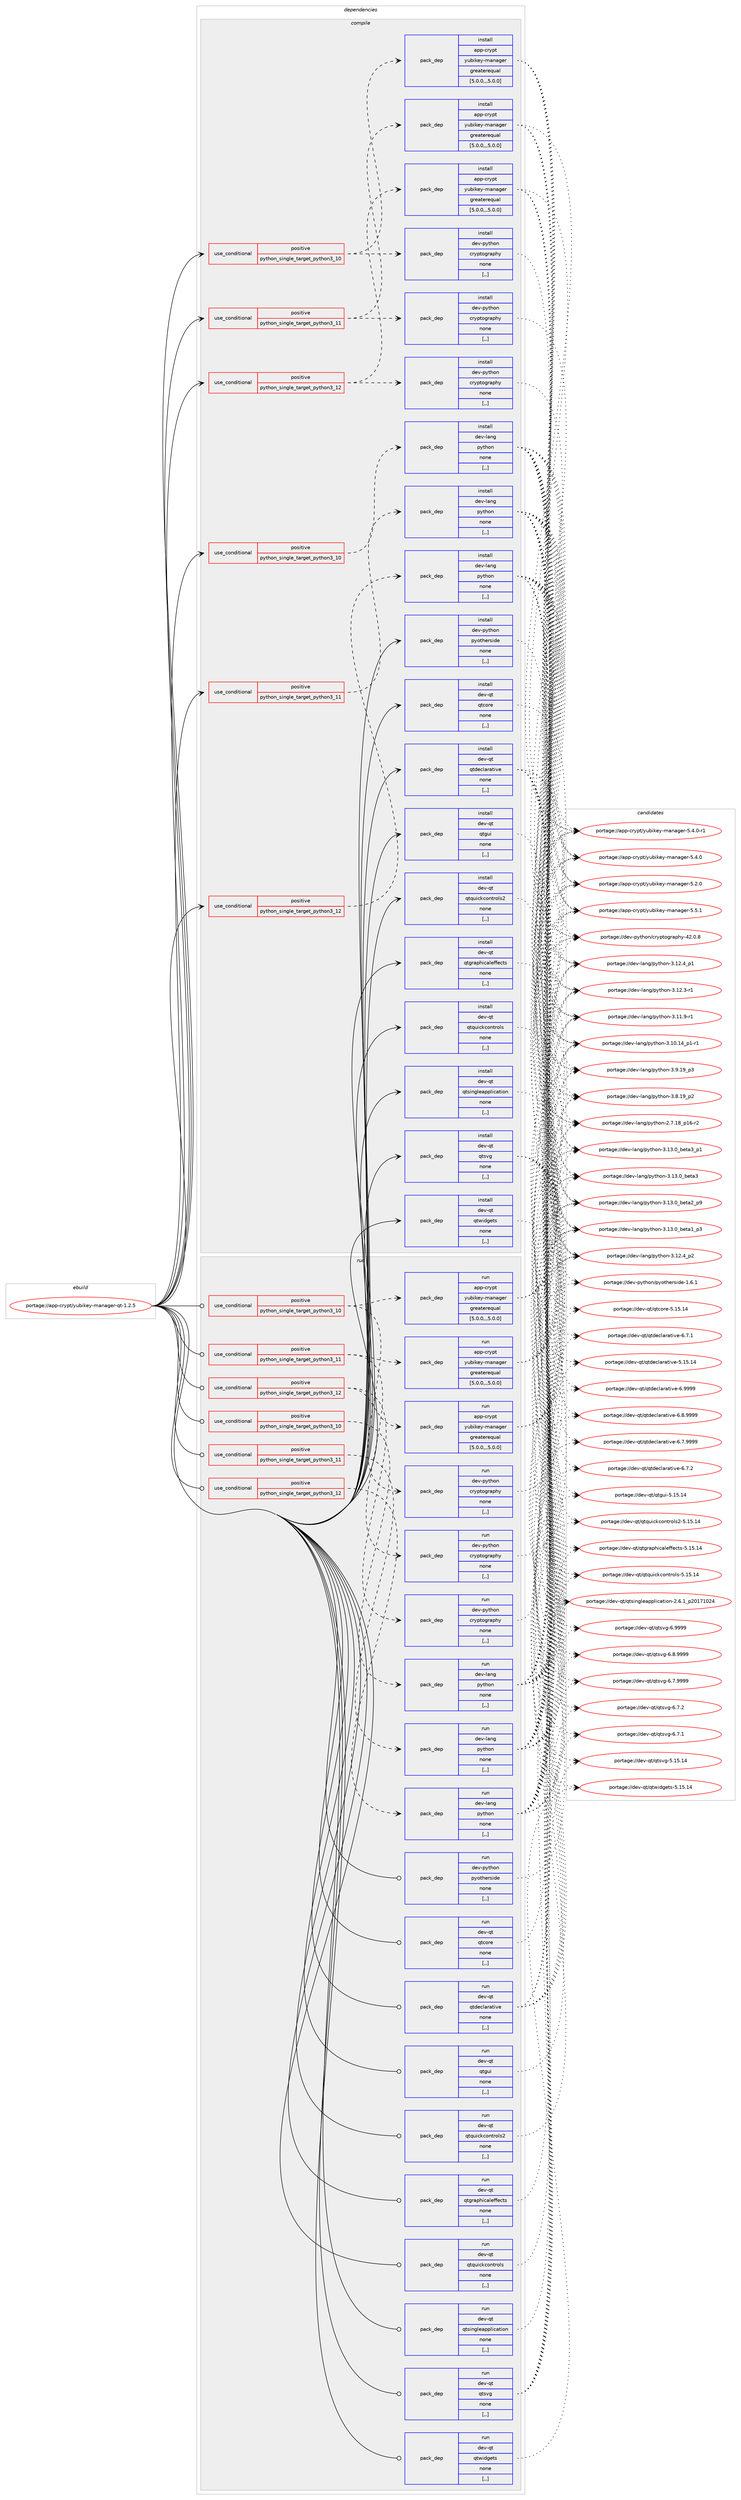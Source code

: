 digraph prolog {

# *************
# Graph options
# *************

newrank=true;
concentrate=true;
compound=true;
graph [rankdir=LR,fontname=Helvetica,fontsize=10,ranksep=1.5];#, ranksep=2.5, nodesep=0.2];
edge  [arrowhead=vee];
node  [fontname=Helvetica,fontsize=10];

# **********
# The ebuild
# **********

subgraph cluster_leftcol {
color=gray;
rank=same;
label=<<i>ebuild</i>>;
id [label="portage://app-crypt/yubikey-manager-qt-1.2.5", color=red, width=4, href="../app-crypt/yubikey-manager-qt-1.2.5.svg"];
}

# ****************
# The dependencies
# ****************

subgraph cluster_midcol {
color=gray;
label=<<i>dependencies</i>>;
subgraph cluster_compile {
fillcolor="#eeeeee";
style=filled;
label=<<i>compile</i>>;
subgraph cond3841 {
dependency14679 [label=<<TABLE BORDER="0" CELLBORDER="1" CELLSPACING="0" CELLPADDING="4"><TR><TD ROWSPAN="3" CELLPADDING="10">use_conditional</TD></TR><TR><TD>positive</TD></TR><TR><TD>python_single_target_python3_10</TD></TR></TABLE>>, shape=none, color=red];
subgraph pack10750 {
dependency14680 [label=<<TABLE BORDER="0" CELLBORDER="1" CELLSPACING="0" CELLPADDING="4" WIDTH="220"><TR><TD ROWSPAN="6" CELLPADDING="30">pack_dep</TD></TR><TR><TD WIDTH="110">install</TD></TR><TR><TD>app-crypt</TD></TR><TR><TD>yubikey-manager</TD></TR><TR><TD>greaterequal</TD></TR><TR><TD>[5.0.0,,,5.0.0]</TD></TR></TABLE>>, shape=none, color=blue];
}
dependency14679:e -> dependency14680:w [weight=20,style="dashed",arrowhead="vee"];
subgraph pack10751 {
dependency14681 [label=<<TABLE BORDER="0" CELLBORDER="1" CELLSPACING="0" CELLPADDING="4" WIDTH="220"><TR><TD ROWSPAN="6" CELLPADDING="30">pack_dep</TD></TR><TR><TD WIDTH="110">install</TD></TR><TR><TD>dev-python</TD></TR><TR><TD>cryptography</TD></TR><TR><TD>none</TD></TR><TR><TD>[,,]</TD></TR></TABLE>>, shape=none, color=blue];
}
dependency14679:e -> dependency14681:w [weight=20,style="dashed",arrowhead="vee"];
}
id:e -> dependency14679:w [weight=20,style="solid",arrowhead="vee"];
subgraph cond3842 {
dependency14682 [label=<<TABLE BORDER="0" CELLBORDER="1" CELLSPACING="0" CELLPADDING="4"><TR><TD ROWSPAN="3" CELLPADDING="10">use_conditional</TD></TR><TR><TD>positive</TD></TR><TR><TD>python_single_target_python3_10</TD></TR></TABLE>>, shape=none, color=red];
subgraph pack10752 {
dependency14683 [label=<<TABLE BORDER="0" CELLBORDER="1" CELLSPACING="0" CELLPADDING="4" WIDTH="220"><TR><TD ROWSPAN="6" CELLPADDING="30">pack_dep</TD></TR><TR><TD WIDTH="110">install</TD></TR><TR><TD>dev-lang</TD></TR><TR><TD>python</TD></TR><TR><TD>none</TD></TR><TR><TD>[,,]</TD></TR></TABLE>>, shape=none, color=blue];
}
dependency14682:e -> dependency14683:w [weight=20,style="dashed",arrowhead="vee"];
}
id:e -> dependency14682:w [weight=20,style="solid",arrowhead="vee"];
subgraph cond3843 {
dependency14684 [label=<<TABLE BORDER="0" CELLBORDER="1" CELLSPACING="0" CELLPADDING="4"><TR><TD ROWSPAN="3" CELLPADDING="10">use_conditional</TD></TR><TR><TD>positive</TD></TR><TR><TD>python_single_target_python3_11</TD></TR></TABLE>>, shape=none, color=red];
subgraph pack10753 {
dependency14685 [label=<<TABLE BORDER="0" CELLBORDER="1" CELLSPACING="0" CELLPADDING="4" WIDTH="220"><TR><TD ROWSPAN="6" CELLPADDING="30">pack_dep</TD></TR><TR><TD WIDTH="110">install</TD></TR><TR><TD>app-crypt</TD></TR><TR><TD>yubikey-manager</TD></TR><TR><TD>greaterequal</TD></TR><TR><TD>[5.0.0,,,5.0.0]</TD></TR></TABLE>>, shape=none, color=blue];
}
dependency14684:e -> dependency14685:w [weight=20,style="dashed",arrowhead="vee"];
subgraph pack10754 {
dependency14686 [label=<<TABLE BORDER="0" CELLBORDER="1" CELLSPACING="0" CELLPADDING="4" WIDTH="220"><TR><TD ROWSPAN="6" CELLPADDING="30">pack_dep</TD></TR><TR><TD WIDTH="110">install</TD></TR><TR><TD>dev-python</TD></TR><TR><TD>cryptography</TD></TR><TR><TD>none</TD></TR><TR><TD>[,,]</TD></TR></TABLE>>, shape=none, color=blue];
}
dependency14684:e -> dependency14686:w [weight=20,style="dashed",arrowhead="vee"];
}
id:e -> dependency14684:w [weight=20,style="solid",arrowhead="vee"];
subgraph cond3844 {
dependency14687 [label=<<TABLE BORDER="0" CELLBORDER="1" CELLSPACING="0" CELLPADDING="4"><TR><TD ROWSPAN="3" CELLPADDING="10">use_conditional</TD></TR><TR><TD>positive</TD></TR><TR><TD>python_single_target_python3_11</TD></TR></TABLE>>, shape=none, color=red];
subgraph pack10755 {
dependency14688 [label=<<TABLE BORDER="0" CELLBORDER="1" CELLSPACING="0" CELLPADDING="4" WIDTH="220"><TR><TD ROWSPAN="6" CELLPADDING="30">pack_dep</TD></TR><TR><TD WIDTH="110">install</TD></TR><TR><TD>dev-lang</TD></TR><TR><TD>python</TD></TR><TR><TD>none</TD></TR><TR><TD>[,,]</TD></TR></TABLE>>, shape=none, color=blue];
}
dependency14687:e -> dependency14688:w [weight=20,style="dashed",arrowhead="vee"];
}
id:e -> dependency14687:w [weight=20,style="solid",arrowhead="vee"];
subgraph cond3845 {
dependency14689 [label=<<TABLE BORDER="0" CELLBORDER="1" CELLSPACING="0" CELLPADDING="4"><TR><TD ROWSPAN="3" CELLPADDING="10">use_conditional</TD></TR><TR><TD>positive</TD></TR><TR><TD>python_single_target_python3_12</TD></TR></TABLE>>, shape=none, color=red];
subgraph pack10756 {
dependency14690 [label=<<TABLE BORDER="0" CELLBORDER="1" CELLSPACING="0" CELLPADDING="4" WIDTH="220"><TR><TD ROWSPAN="6" CELLPADDING="30">pack_dep</TD></TR><TR><TD WIDTH="110">install</TD></TR><TR><TD>app-crypt</TD></TR><TR><TD>yubikey-manager</TD></TR><TR><TD>greaterequal</TD></TR><TR><TD>[5.0.0,,,5.0.0]</TD></TR></TABLE>>, shape=none, color=blue];
}
dependency14689:e -> dependency14690:w [weight=20,style="dashed",arrowhead="vee"];
subgraph pack10757 {
dependency14691 [label=<<TABLE BORDER="0" CELLBORDER="1" CELLSPACING="0" CELLPADDING="4" WIDTH="220"><TR><TD ROWSPAN="6" CELLPADDING="30">pack_dep</TD></TR><TR><TD WIDTH="110">install</TD></TR><TR><TD>dev-python</TD></TR><TR><TD>cryptography</TD></TR><TR><TD>none</TD></TR><TR><TD>[,,]</TD></TR></TABLE>>, shape=none, color=blue];
}
dependency14689:e -> dependency14691:w [weight=20,style="dashed",arrowhead="vee"];
}
id:e -> dependency14689:w [weight=20,style="solid",arrowhead="vee"];
subgraph cond3846 {
dependency14692 [label=<<TABLE BORDER="0" CELLBORDER="1" CELLSPACING="0" CELLPADDING="4"><TR><TD ROWSPAN="3" CELLPADDING="10">use_conditional</TD></TR><TR><TD>positive</TD></TR><TR><TD>python_single_target_python3_12</TD></TR></TABLE>>, shape=none, color=red];
subgraph pack10758 {
dependency14693 [label=<<TABLE BORDER="0" CELLBORDER="1" CELLSPACING="0" CELLPADDING="4" WIDTH="220"><TR><TD ROWSPAN="6" CELLPADDING="30">pack_dep</TD></TR><TR><TD WIDTH="110">install</TD></TR><TR><TD>dev-lang</TD></TR><TR><TD>python</TD></TR><TR><TD>none</TD></TR><TR><TD>[,,]</TD></TR></TABLE>>, shape=none, color=blue];
}
dependency14692:e -> dependency14693:w [weight=20,style="dashed",arrowhead="vee"];
}
id:e -> dependency14692:w [weight=20,style="solid",arrowhead="vee"];
subgraph pack10759 {
dependency14694 [label=<<TABLE BORDER="0" CELLBORDER="1" CELLSPACING="0" CELLPADDING="4" WIDTH="220"><TR><TD ROWSPAN="6" CELLPADDING="30">pack_dep</TD></TR><TR><TD WIDTH="110">install</TD></TR><TR><TD>dev-python</TD></TR><TR><TD>pyotherside</TD></TR><TR><TD>none</TD></TR><TR><TD>[,,]</TD></TR></TABLE>>, shape=none, color=blue];
}
id:e -> dependency14694:w [weight=20,style="solid",arrowhead="vee"];
subgraph pack10760 {
dependency14695 [label=<<TABLE BORDER="0" CELLBORDER="1" CELLSPACING="0" CELLPADDING="4" WIDTH="220"><TR><TD ROWSPAN="6" CELLPADDING="30">pack_dep</TD></TR><TR><TD WIDTH="110">install</TD></TR><TR><TD>dev-qt</TD></TR><TR><TD>qtcore</TD></TR><TR><TD>none</TD></TR><TR><TD>[,,]</TD></TR></TABLE>>, shape=none, color=blue];
}
id:e -> dependency14695:w [weight=20,style="solid",arrowhead="vee"];
subgraph pack10761 {
dependency14696 [label=<<TABLE BORDER="0" CELLBORDER="1" CELLSPACING="0" CELLPADDING="4" WIDTH="220"><TR><TD ROWSPAN="6" CELLPADDING="30">pack_dep</TD></TR><TR><TD WIDTH="110">install</TD></TR><TR><TD>dev-qt</TD></TR><TR><TD>qtdeclarative</TD></TR><TR><TD>none</TD></TR><TR><TD>[,,]</TD></TR></TABLE>>, shape=none, color=blue];
}
id:e -> dependency14696:w [weight=20,style="solid",arrowhead="vee"];
subgraph pack10762 {
dependency14697 [label=<<TABLE BORDER="0" CELLBORDER="1" CELLSPACING="0" CELLPADDING="4" WIDTH="220"><TR><TD ROWSPAN="6" CELLPADDING="30">pack_dep</TD></TR><TR><TD WIDTH="110">install</TD></TR><TR><TD>dev-qt</TD></TR><TR><TD>qtgraphicaleffects</TD></TR><TR><TD>none</TD></TR><TR><TD>[,,]</TD></TR></TABLE>>, shape=none, color=blue];
}
id:e -> dependency14697:w [weight=20,style="solid",arrowhead="vee"];
subgraph pack10763 {
dependency14698 [label=<<TABLE BORDER="0" CELLBORDER="1" CELLSPACING="0" CELLPADDING="4" WIDTH="220"><TR><TD ROWSPAN="6" CELLPADDING="30">pack_dep</TD></TR><TR><TD WIDTH="110">install</TD></TR><TR><TD>dev-qt</TD></TR><TR><TD>qtgui</TD></TR><TR><TD>none</TD></TR><TR><TD>[,,]</TD></TR></TABLE>>, shape=none, color=blue];
}
id:e -> dependency14698:w [weight=20,style="solid",arrowhead="vee"];
subgraph pack10764 {
dependency14699 [label=<<TABLE BORDER="0" CELLBORDER="1" CELLSPACING="0" CELLPADDING="4" WIDTH="220"><TR><TD ROWSPAN="6" CELLPADDING="30">pack_dep</TD></TR><TR><TD WIDTH="110">install</TD></TR><TR><TD>dev-qt</TD></TR><TR><TD>qtquickcontrols</TD></TR><TR><TD>none</TD></TR><TR><TD>[,,]</TD></TR></TABLE>>, shape=none, color=blue];
}
id:e -> dependency14699:w [weight=20,style="solid",arrowhead="vee"];
subgraph pack10765 {
dependency14700 [label=<<TABLE BORDER="0" CELLBORDER="1" CELLSPACING="0" CELLPADDING="4" WIDTH="220"><TR><TD ROWSPAN="6" CELLPADDING="30">pack_dep</TD></TR><TR><TD WIDTH="110">install</TD></TR><TR><TD>dev-qt</TD></TR><TR><TD>qtquickcontrols2</TD></TR><TR><TD>none</TD></TR><TR><TD>[,,]</TD></TR></TABLE>>, shape=none, color=blue];
}
id:e -> dependency14700:w [weight=20,style="solid",arrowhead="vee"];
subgraph pack10766 {
dependency14701 [label=<<TABLE BORDER="0" CELLBORDER="1" CELLSPACING="0" CELLPADDING="4" WIDTH="220"><TR><TD ROWSPAN="6" CELLPADDING="30">pack_dep</TD></TR><TR><TD WIDTH="110">install</TD></TR><TR><TD>dev-qt</TD></TR><TR><TD>qtsingleapplication</TD></TR><TR><TD>none</TD></TR><TR><TD>[,,]</TD></TR></TABLE>>, shape=none, color=blue];
}
id:e -> dependency14701:w [weight=20,style="solid",arrowhead="vee"];
subgraph pack10767 {
dependency14702 [label=<<TABLE BORDER="0" CELLBORDER="1" CELLSPACING="0" CELLPADDING="4" WIDTH="220"><TR><TD ROWSPAN="6" CELLPADDING="30">pack_dep</TD></TR><TR><TD WIDTH="110">install</TD></TR><TR><TD>dev-qt</TD></TR><TR><TD>qtsvg</TD></TR><TR><TD>none</TD></TR><TR><TD>[,,]</TD></TR></TABLE>>, shape=none, color=blue];
}
id:e -> dependency14702:w [weight=20,style="solid",arrowhead="vee"];
subgraph pack10768 {
dependency14703 [label=<<TABLE BORDER="0" CELLBORDER="1" CELLSPACING="0" CELLPADDING="4" WIDTH="220"><TR><TD ROWSPAN="6" CELLPADDING="30">pack_dep</TD></TR><TR><TD WIDTH="110">install</TD></TR><TR><TD>dev-qt</TD></TR><TR><TD>qtwidgets</TD></TR><TR><TD>none</TD></TR><TR><TD>[,,]</TD></TR></TABLE>>, shape=none, color=blue];
}
id:e -> dependency14703:w [weight=20,style="solid",arrowhead="vee"];
}
subgraph cluster_compileandrun {
fillcolor="#eeeeee";
style=filled;
label=<<i>compile and run</i>>;
}
subgraph cluster_run {
fillcolor="#eeeeee";
style=filled;
label=<<i>run</i>>;
subgraph cond3847 {
dependency14704 [label=<<TABLE BORDER="0" CELLBORDER="1" CELLSPACING="0" CELLPADDING="4"><TR><TD ROWSPAN="3" CELLPADDING="10">use_conditional</TD></TR><TR><TD>positive</TD></TR><TR><TD>python_single_target_python3_10</TD></TR></TABLE>>, shape=none, color=red];
subgraph pack10769 {
dependency14705 [label=<<TABLE BORDER="0" CELLBORDER="1" CELLSPACING="0" CELLPADDING="4" WIDTH="220"><TR><TD ROWSPAN="6" CELLPADDING="30">pack_dep</TD></TR><TR><TD WIDTH="110">run</TD></TR><TR><TD>app-crypt</TD></TR><TR><TD>yubikey-manager</TD></TR><TR><TD>greaterequal</TD></TR><TR><TD>[5.0.0,,,5.0.0]</TD></TR></TABLE>>, shape=none, color=blue];
}
dependency14704:e -> dependency14705:w [weight=20,style="dashed",arrowhead="vee"];
subgraph pack10770 {
dependency14706 [label=<<TABLE BORDER="0" CELLBORDER="1" CELLSPACING="0" CELLPADDING="4" WIDTH="220"><TR><TD ROWSPAN="6" CELLPADDING="30">pack_dep</TD></TR><TR><TD WIDTH="110">run</TD></TR><TR><TD>dev-python</TD></TR><TR><TD>cryptography</TD></TR><TR><TD>none</TD></TR><TR><TD>[,,]</TD></TR></TABLE>>, shape=none, color=blue];
}
dependency14704:e -> dependency14706:w [weight=20,style="dashed",arrowhead="vee"];
}
id:e -> dependency14704:w [weight=20,style="solid",arrowhead="odot"];
subgraph cond3848 {
dependency14707 [label=<<TABLE BORDER="0" CELLBORDER="1" CELLSPACING="0" CELLPADDING="4"><TR><TD ROWSPAN="3" CELLPADDING="10">use_conditional</TD></TR><TR><TD>positive</TD></TR><TR><TD>python_single_target_python3_10</TD></TR></TABLE>>, shape=none, color=red];
subgraph pack10771 {
dependency14708 [label=<<TABLE BORDER="0" CELLBORDER="1" CELLSPACING="0" CELLPADDING="4" WIDTH="220"><TR><TD ROWSPAN="6" CELLPADDING="30">pack_dep</TD></TR><TR><TD WIDTH="110">run</TD></TR><TR><TD>dev-lang</TD></TR><TR><TD>python</TD></TR><TR><TD>none</TD></TR><TR><TD>[,,]</TD></TR></TABLE>>, shape=none, color=blue];
}
dependency14707:e -> dependency14708:w [weight=20,style="dashed",arrowhead="vee"];
}
id:e -> dependency14707:w [weight=20,style="solid",arrowhead="odot"];
subgraph cond3849 {
dependency14709 [label=<<TABLE BORDER="0" CELLBORDER="1" CELLSPACING="0" CELLPADDING="4"><TR><TD ROWSPAN="3" CELLPADDING="10">use_conditional</TD></TR><TR><TD>positive</TD></TR><TR><TD>python_single_target_python3_11</TD></TR></TABLE>>, shape=none, color=red];
subgraph pack10772 {
dependency14710 [label=<<TABLE BORDER="0" CELLBORDER="1" CELLSPACING="0" CELLPADDING="4" WIDTH="220"><TR><TD ROWSPAN="6" CELLPADDING="30">pack_dep</TD></TR><TR><TD WIDTH="110">run</TD></TR><TR><TD>app-crypt</TD></TR><TR><TD>yubikey-manager</TD></TR><TR><TD>greaterequal</TD></TR><TR><TD>[5.0.0,,,5.0.0]</TD></TR></TABLE>>, shape=none, color=blue];
}
dependency14709:e -> dependency14710:w [weight=20,style="dashed",arrowhead="vee"];
subgraph pack10773 {
dependency14711 [label=<<TABLE BORDER="0" CELLBORDER="1" CELLSPACING="0" CELLPADDING="4" WIDTH="220"><TR><TD ROWSPAN="6" CELLPADDING="30">pack_dep</TD></TR><TR><TD WIDTH="110">run</TD></TR><TR><TD>dev-python</TD></TR><TR><TD>cryptography</TD></TR><TR><TD>none</TD></TR><TR><TD>[,,]</TD></TR></TABLE>>, shape=none, color=blue];
}
dependency14709:e -> dependency14711:w [weight=20,style="dashed",arrowhead="vee"];
}
id:e -> dependency14709:w [weight=20,style="solid",arrowhead="odot"];
subgraph cond3850 {
dependency14712 [label=<<TABLE BORDER="0" CELLBORDER="1" CELLSPACING="0" CELLPADDING="4"><TR><TD ROWSPAN="3" CELLPADDING="10">use_conditional</TD></TR><TR><TD>positive</TD></TR><TR><TD>python_single_target_python3_11</TD></TR></TABLE>>, shape=none, color=red];
subgraph pack10774 {
dependency14713 [label=<<TABLE BORDER="0" CELLBORDER="1" CELLSPACING="0" CELLPADDING="4" WIDTH="220"><TR><TD ROWSPAN="6" CELLPADDING="30">pack_dep</TD></TR><TR><TD WIDTH="110">run</TD></TR><TR><TD>dev-lang</TD></TR><TR><TD>python</TD></TR><TR><TD>none</TD></TR><TR><TD>[,,]</TD></TR></TABLE>>, shape=none, color=blue];
}
dependency14712:e -> dependency14713:w [weight=20,style="dashed",arrowhead="vee"];
}
id:e -> dependency14712:w [weight=20,style="solid",arrowhead="odot"];
subgraph cond3851 {
dependency14714 [label=<<TABLE BORDER="0" CELLBORDER="1" CELLSPACING="0" CELLPADDING="4"><TR><TD ROWSPAN="3" CELLPADDING="10">use_conditional</TD></TR><TR><TD>positive</TD></TR><TR><TD>python_single_target_python3_12</TD></TR></TABLE>>, shape=none, color=red];
subgraph pack10775 {
dependency14715 [label=<<TABLE BORDER="0" CELLBORDER="1" CELLSPACING="0" CELLPADDING="4" WIDTH="220"><TR><TD ROWSPAN="6" CELLPADDING="30">pack_dep</TD></TR><TR><TD WIDTH="110">run</TD></TR><TR><TD>app-crypt</TD></TR><TR><TD>yubikey-manager</TD></TR><TR><TD>greaterequal</TD></TR><TR><TD>[5.0.0,,,5.0.0]</TD></TR></TABLE>>, shape=none, color=blue];
}
dependency14714:e -> dependency14715:w [weight=20,style="dashed",arrowhead="vee"];
subgraph pack10776 {
dependency14716 [label=<<TABLE BORDER="0" CELLBORDER="1" CELLSPACING="0" CELLPADDING="4" WIDTH="220"><TR><TD ROWSPAN="6" CELLPADDING="30">pack_dep</TD></TR><TR><TD WIDTH="110">run</TD></TR><TR><TD>dev-python</TD></TR><TR><TD>cryptography</TD></TR><TR><TD>none</TD></TR><TR><TD>[,,]</TD></TR></TABLE>>, shape=none, color=blue];
}
dependency14714:e -> dependency14716:w [weight=20,style="dashed",arrowhead="vee"];
}
id:e -> dependency14714:w [weight=20,style="solid",arrowhead="odot"];
subgraph cond3852 {
dependency14717 [label=<<TABLE BORDER="0" CELLBORDER="1" CELLSPACING="0" CELLPADDING="4"><TR><TD ROWSPAN="3" CELLPADDING="10">use_conditional</TD></TR><TR><TD>positive</TD></TR><TR><TD>python_single_target_python3_12</TD></TR></TABLE>>, shape=none, color=red];
subgraph pack10777 {
dependency14718 [label=<<TABLE BORDER="0" CELLBORDER="1" CELLSPACING="0" CELLPADDING="4" WIDTH="220"><TR><TD ROWSPAN="6" CELLPADDING="30">pack_dep</TD></TR><TR><TD WIDTH="110">run</TD></TR><TR><TD>dev-lang</TD></TR><TR><TD>python</TD></TR><TR><TD>none</TD></TR><TR><TD>[,,]</TD></TR></TABLE>>, shape=none, color=blue];
}
dependency14717:e -> dependency14718:w [weight=20,style="dashed",arrowhead="vee"];
}
id:e -> dependency14717:w [weight=20,style="solid",arrowhead="odot"];
subgraph pack10778 {
dependency14719 [label=<<TABLE BORDER="0" CELLBORDER="1" CELLSPACING="0" CELLPADDING="4" WIDTH="220"><TR><TD ROWSPAN="6" CELLPADDING="30">pack_dep</TD></TR><TR><TD WIDTH="110">run</TD></TR><TR><TD>dev-python</TD></TR><TR><TD>pyotherside</TD></TR><TR><TD>none</TD></TR><TR><TD>[,,]</TD></TR></TABLE>>, shape=none, color=blue];
}
id:e -> dependency14719:w [weight=20,style="solid",arrowhead="odot"];
subgraph pack10779 {
dependency14720 [label=<<TABLE BORDER="0" CELLBORDER="1" CELLSPACING="0" CELLPADDING="4" WIDTH="220"><TR><TD ROWSPAN="6" CELLPADDING="30">pack_dep</TD></TR><TR><TD WIDTH="110">run</TD></TR><TR><TD>dev-qt</TD></TR><TR><TD>qtcore</TD></TR><TR><TD>none</TD></TR><TR><TD>[,,]</TD></TR></TABLE>>, shape=none, color=blue];
}
id:e -> dependency14720:w [weight=20,style="solid",arrowhead="odot"];
subgraph pack10780 {
dependency14721 [label=<<TABLE BORDER="0" CELLBORDER="1" CELLSPACING="0" CELLPADDING="4" WIDTH="220"><TR><TD ROWSPAN="6" CELLPADDING="30">pack_dep</TD></TR><TR><TD WIDTH="110">run</TD></TR><TR><TD>dev-qt</TD></TR><TR><TD>qtdeclarative</TD></TR><TR><TD>none</TD></TR><TR><TD>[,,]</TD></TR></TABLE>>, shape=none, color=blue];
}
id:e -> dependency14721:w [weight=20,style="solid",arrowhead="odot"];
subgraph pack10781 {
dependency14722 [label=<<TABLE BORDER="0" CELLBORDER="1" CELLSPACING="0" CELLPADDING="4" WIDTH="220"><TR><TD ROWSPAN="6" CELLPADDING="30">pack_dep</TD></TR><TR><TD WIDTH="110">run</TD></TR><TR><TD>dev-qt</TD></TR><TR><TD>qtgraphicaleffects</TD></TR><TR><TD>none</TD></TR><TR><TD>[,,]</TD></TR></TABLE>>, shape=none, color=blue];
}
id:e -> dependency14722:w [weight=20,style="solid",arrowhead="odot"];
subgraph pack10782 {
dependency14723 [label=<<TABLE BORDER="0" CELLBORDER="1" CELLSPACING="0" CELLPADDING="4" WIDTH="220"><TR><TD ROWSPAN="6" CELLPADDING="30">pack_dep</TD></TR><TR><TD WIDTH="110">run</TD></TR><TR><TD>dev-qt</TD></TR><TR><TD>qtgui</TD></TR><TR><TD>none</TD></TR><TR><TD>[,,]</TD></TR></TABLE>>, shape=none, color=blue];
}
id:e -> dependency14723:w [weight=20,style="solid",arrowhead="odot"];
subgraph pack10783 {
dependency14724 [label=<<TABLE BORDER="0" CELLBORDER="1" CELLSPACING="0" CELLPADDING="4" WIDTH="220"><TR><TD ROWSPAN="6" CELLPADDING="30">pack_dep</TD></TR><TR><TD WIDTH="110">run</TD></TR><TR><TD>dev-qt</TD></TR><TR><TD>qtquickcontrols</TD></TR><TR><TD>none</TD></TR><TR><TD>[,,]</TD></TR></TABLE>>, shape=none, color=blue];
}
id:e -> dependency14724:w [weight=20,style="solid",arrowhead="odot"];
subgraph pack10784 {
dependency14725 [label=<<TABLE BORDER="0" CELLBORDER="1" CELLSPACING="0" CELLPADDING="4" WIDTH="220"><TR><TD ROWSPAN="6" CELLPADDING="30">pack_dep</TD></TR><TR><TD WIDTH="110">run</TD></TR><TR><TD>dev-qt</TD></TR><TR><TD>qtquickcontrols2</TD></TR><TR><TD>none</TD></TR><TR><TD>[,,]</TD></TR></TABLE>>, shape=none, color=blue];
}
id:e -> dependency14725:w [weight=20,style="solid",arrowhead="odot"];
subgraph pack10785 {
dependency14726 [label=<<TABLE BORDER="0" CELLBORDER="1" CELLSPACING="0" CELLPADDING="4" WIDTH="220"><TR><TD ROWSPAN="6" CELLPADDING="30">pack_dep</TD></TR><TR><TD WIDTH="110">run</TD></TR><TR><TD>dev-qt</TD></TR><TR><TD>qtsingleapplication</TD></TR><TR><TD>none</TD></TR><TR><TD>[,,]</TD></TR></TABLE>>, shape=none, color=blue];
}
id:e -> dependency14726:w [weight=20,style="solid",arrowhead="odot"];
subgraph pack10786 {
dependency14727 [label=<<TABLE BORDER="0" CELLBORDER="1" CELLSPACING="0" CELLPADDING="4" WIDTH="220"><TR><TD ROWSPAN="6" CELLPADDING="30">pack_dep</TD></TR><TR><TD WIDTH="110">run</TD></TR><TR><TD>dev-qt</TD></TR><TR><TD>qtsvg</TD></TR><TR><TD>none</TD></TR><TR><TD>[,,]</TD></TR></TABLE>>, shape=none, color=blue];
}
id:e -> dependency14727:w [weight=20,style="solid",arrowhead="odot"];
subgraph pack10787 {
dependency14728 [label=<<TABLE BORDER="0" CELLBORDER="1" CELLSPACING="0" CELLPADDING="4" WIDTH="220"><TR><TD ROWSPAN="6" CELLPADDING="30">pack_dep</TD></TR><TR><TD WIDTH="110">run</TD></TR><TR><TD>dev-qt</TD></TR><TR><TD>qtwidgets</TD></TR><TR><TD>none</TD></TR><TR><TD>[,,]</TD></TR></TABLE>>, shape=none, color=blue];
}
id:e -> dependency14728:w [weight=20,style="solid",arrowhead="odot"];
}
}

# **************
# The candidates
# **************

subgraph cluster_choices {
rank=same;
color=gray;
label=<<i>candidates</i>>;

subgraph choice10750 {
color=black;
nodesep=1;
choice9711211245991141211121164712111798105107101121451099711097103101114455346534649 [label="portage://app-crypt/yubikey-manager-5.5.1", color=red, width=4,href="../app-crypt/yubikey-manager-5.5.1.svg"];
choice97112112459911412111211647121117981051071011214510997110971031011144553465246484511449 [label="portage://app-crypt/yubikey-manager-5.4.0-r1", color=red, width=4,href="../app-crypt/yubikey-manager-5.4.0-r1.svg"];
choice9711211245991141211121164712111798105107101121451099711097103101114455346524648 [label="portage://app-crypt/yubikey-manager-5.4.0", color=red, width=4,href="../app-crypt/yubikey-manager-5.4.0.svg"];
choice9711211245991141211121164712111798105107101121451099711097103101114455346504648 [label="portage://app-crypt/yubikey-manager-5.2.0", color=red, width=4,href="../app-crypt/yubikey-manager-5.2.0.svg"];
dependency14680:e -> choice9711211245991141211121164712111798105107101121451099711097103101114455346534649:w [style=dotted,weight="100"];
dependency14680:e -> choice97112112459911412111211647121117981051071011214510997110971031011144553465246484511449:w [style=dotted,weight="100"];
dependency14680:e -> choice9711211245991141211121164712111798105107101121451099711097103101114455346524648:w [style=dotted,weight="100"];
dependency14680:e -> choice9711211245991141211121164712111798105107101121451099711097103101114455346504648:w [style=dotted,weight="100"];
}
subgraph choice10751 {
color=black;
nodesep=1;
choice1001011184511212111610411111047991141211121161111031149711210412145525046484656 [label="portage://dev-python/cryptography-42.0.8", color=red, width=4,href="../dev-python/cryptography-42.0.8.svg"];
dependency14681:e -> choice1001011184511212111610411111047991141211121161111031149711210412145525046484656:w [style=dotted,weight="100"];
}
subgraph choice10752 {
color=black;
nodesep=1;
choice10010111845108971101034711212111610411111045514649514648959810111697519511249 [label="portage://dev-lang/python-3.13.0_beta3_p1", color=red, width=4,href="../dev-lang/python-3.13.0_beta3_p1.svg"];
choice1001011184510897110103471121211161041111104551464951464895981011169751 [label="portage://dev-lang/python-3.13.0_beta3", color=red, width=4,href="../dev-lang/python-3.13.0_beta3.svg"];
choice10010111845108971101034711212111610411111045514649514648959810111697509511257 [label="portage://dev-lang/python-3.13.0_beta2_p9", color=red, width=4,href="../dev-lang/python-3.13.0_beta2_p9.svg"];
choice10010111845108971101034711212111610411111045514649514648959810111697499511251 [label="portage://dev-lang/python-3.13.0_beta1_p3", color=red, width=4,href="../dev-lang/python-3.13.0_beta1_p3.svg"];
choice100101118451089711010347112121116104111110455146495046529511250 [label="portage://dev-lang/python-3.12.4_p2", color=red, width=4,href="../dev-lang/python-3.12.4_p2.svg"];
choice100101118451089711010347112121116104111110455146495046529511249 [label="portage://dev-lang/python-3.12.4_p1", color=red, width=4,href="../dev-lang/python-3.12.4_p1.svg"];
choice100101118451089711010347112121116104111110455146495046514511449 [label="portage://dev-lang/python-3.12.3-r1", color=red, width=4,href="../dev-lang/python-3.12.3-r1.svg"];
choice100101118451089711010347112121116104111110455146494946574511449 [label="portage://dev-lang/python-3.11.9-r1", color=red, width=4,href="../dev-lang/python-3.11.9-r1.svg"];
choice100101118451089711010347112121116104111110455146494846495295112494511449 [label="portage://dev-lang/python-3.10.14_p1-r1", color=red, width=4,href="../dev-lang/python-3.10.14_p1-r1.svg"];
choice100101118451089711010347112121116104111110455146574649579511251 [label="portage://dev-lang/python-3.9.19_p3", color=red, width=4,href="../dev-lang/python-3.9.19_p3.svg"];
choice100101118451089711010347112121116104111110455146564649579511250 [label="portage://dev-lang/python-3.8.19_p2", color=red, width=4,href="../dev-lang/python-3.8.19_p2.svg"];
choice100101118451089711010347112121116104111110455046554649569511249544511450 [label="portage://dev-lang/python-2.7.18_p16-r2", color=red, width=4,href="../dev-lang/python-2.7.18_p16-r2.svg"];
dependency14683:e -> choice10010111845108971101034711212111610411111045514649514648959810111697519511249:w [style=dotted,weight="100"];
dependency14683:e -> choice1001011184510897110103471121211161041111104551464951464895981011169751:w [style=dotted,weight="100"];
dependency14683:e -> choice10010111845108971101034711212111610411111045514649514648959810111697509511257:w [style=dotted,weight="100"];
dependency14683:e -> choice10010111845108971101034711212111610411111045514649514648959810111697499511251:w [style=dotted,weight="100"];
dependency14683:e -> choice100101118451089711010347112121116104111110455146495046529511250:w [style=dotted,weight="100"];
dependency14683:e -> choice100101118451089711010347112121116104111110455146495046529511249:w [style=dotted,weight="100"];
dependency14683:e -> choice100101118451089711010347112121116104111110455146495046514511449:w [style=dotted,weight="100"];
dependency14683:e -> choice100101118451089711010347112121116104111110455146494946574511449:w [style=dotted,weight="100"];
dependency14683:e -> choice100101118451089711010347112121116104111110455146494846495295112494511449:w [style=dotted,weight="100"];
dependency14683:e -> choice100101118451089711010347112121116104111110455146574649579511251:w [style=dotted,weight="100"];
dependency14683:e -> choice100101118451089711010347112121116104111110455146564649579511250:w [style=dotted,weight="100"];
dependency14683:e -> choice100101118451089711010347112121116104111110455046554649569511249544511450:w [style=dotted,weight="100"];
}
subgraph choice10753 {
color=black;
nodesep=1;
choice9711211245991141211121164712111798105107101121451099711097103101114455346534649 [label="portage://app-crypt/yubikey-manager-5.5.1", color=red, width=4,href="../app-crypt/yubikey-manager-5.5.1.svg"];
choice97112112459911412111211647121117981051071011214510997110971031011144553465246484511449 [label="portage://app-crypt/yubikey-manager-5.4.0-r1", color=red, width=4,href="../app-crypt/yubikey-manager-5.4.0-r1.svg"];
choice9711211245991141211121164712111798105107101121451099711097103101114455346524648 [label="portage://app-crypt/yubikey-manager-5.4.0", color=red, width=4,href="../app-crypt/yubikey-manager-5.4.0.svg"];
choice9711211245991141211121164712111798105107101121451099711097103101114455346504648 [label="portage://app-crypt/yubikey-manager-5.2.0", color=red, width=4,href="../app-crypt/yubikey-manager-5.2.0.svg"];
dependency14685:e -> choice9711211245991141211121164712111798105107101121451099711097103101114455346534649:w [style=dotted,weight="100"];
dependency14685:e -> choice97112112459911412111211647121117981051071011214510997110971031011144553465246484511449:w [style=dotted,weight="100"];
dependency14685:e -> choice9711211245991141211121164712111798105107101121451099711097103101114455346524648:w [style=dotted,weight="100"];
dependency14685:e -> choice9711211245991141211121164712111798105107101121451099711097103101114455346504648:w [style=dotted,weight="100"];
}
subgraph choice10754 {
color=black;
nodesep=1;
choice1001011184511212111610411111047991141211121161111031149711210412145525046484656 [label="portage://dev-python/cryptography-42.0.8", color=red, width=4,href="../dev-python/cryptography-42.0.8.svg"];
dependency14686:e -> choice1001011184511212111610411111047991141211121161111031149711210412145525046484656:w [style=dotted,weight="100"];
}
subgraph choice10755 {
color=black;
nodesep=1;
choice10010111845108971101034711212111610411111045514649514648959810111697519511249 [label="portage://dev-lang/python-3.13.0_beta3_p1", color=red, width=4,href="../dev-lang/python-3.13.0_beta3_p1.svg"];
choice1001011184510897110103471121211161041111104551464951464895981011169751 [label="portage://dev-lang/python-3.13.0_beta3", color=red, width=4,href="../dev-lang/python-3.13.0_beta3.svg"];
choice10010111845108971101034711212111610411111045514649514648959810111697509511257 [label="portage://dev-lang/python-3.13.0_beta2_p9", color=red, width=4,href="../dev-lang/python-3.13.0_beta2_p9.svg"];
choice10010111845108971101034711212111610411111045514649514648959810111697499511251 [label="portage://dev-lang/python-3.13.0_beta1_p3", color=red, width=4,href="../dev-lang/python-3.13.0_beta1_p3.svg"];
choice100101118451089711010347112121116104111110455146495046529511250 [label="portage://dev-lang/python-3.12.4_p2", color=red, width=4,href="../dev-lang/python-3.12.4_p2.svg"];
choice100101118451089711010347112121116104111110455146495046529511249 [label="portage://dev-lang/python-3.12.4_p1", color=red, width=4,href="../dev-lang/python-3.12.4_p1.svg"];
choice100101118451089711010347112121116104111110455146495046514511449 [label="portage://dev-lang/python-3.12.3-r1", color=red, width=4,href="../dev-lang/python-3.12.3-r1.svg"];
choice100101118451089711010347112121116104111110455146494946574511449 [label="portage://dev-lang/python-3.11.9-r1", color=red, width=4,href="../dev-lang/python-3.11.9-r1.svg"];
choice100101118451089711010347112121116104111110455146494846495295112494511449 [label="portage://dev-lang/python-3.10.14_p1-r1", color=red, width=4,href="../dev-lang/python-3.10.14_p1-r1.svg"];
choice100101118451089711010347112121116104111110455146574649579511251 [label="portage://dev-lang/python-3.9.19_p3", color=red, width=4,href="../dev-lang/python-3.9.19_p3.svg"];
choice100101118451089711010347112121116104111110455146564649579511250 [label="portage://dev-lang/python-3.8.19_p2", color=red, width=4,href="../dev-lang/python-3.8.19_p2.svg"];
choice100101118451089711010347112121116104111110455046554649569511249544511450 [label="portage://dev-lang/python-2.7.18_p16-r2", color=red, width=4,href="../dev-lang/python-2.7.18_p16-r2.svg"];
dependency14688:e -> choice10010111845108971101034711212111610411111045514649514648959810111697519511249:w [style=dotted,weight="100"];
dependency14688:e -> choice1001011184510897110103471121211161041111104551464951464895981011169751:w [style=dotted,weight="100"];
dependency14688:e -> choice10010111845108971101034711212111610411111045514649514648959810111697509511257:w [style=dotted,weight="100"];
dependency14688:e -> choice10010111845108971101034711212111610411111045514649514648959810111697499511251:w [style=dotted,weight="100"];
dependency14688:e -> choice100101118451089711010347112121116104111110455146495046529511250:w [style=dotted,weight="100"];
dependency14688:e -> choice100101118451089711010347112121116104111110455146495046529511249:w [style=dotted,weight="100"];
dependency14688:e -> choice100101118451089711010347112121116104111110455146495046514511449:w [style=dotted,weight="100"];
dependency14688:e -> choice100101118451089711010347112121116104111110455146494946574511449:w [style=dotted,weight="100"];
dependency14688:e -> choice100101118451089711010347112121116104111110455146494846495295112494511449:w [style=dotted,weight="100"];
dependency14688:e -> choice100101118451089711010347112121116104111110455146574649579511251:w [style=dotted,weight="100"];
dependency14688:e -> choice100101118451089711010347112121116104111110455146564649579511250:w [style=dotted,weight="100"];
dependency14688:e -> choice100101118451089711010347112121116104111110455046554649569511249544511450:w [style=dotted,weight="100"];
}
subgraph choice10756 {
color=black;
nodesep=1;
choice9711211245991141211121164712111798105107101121451099711097103101114455346534649 [label="portage://app-crypt/yubikey-manager-5.5.1", color=red, width=4,href="../app-crypt/yubikey-manager-5.5.1.svg"];
choice97112112459911412111211647121117981051071011214510997110971031011144553465246484511449 [label="portage://app-crypt/yubikey-manager-5.4.0-r1", color=red, width=4,href="../app-crypt/yubikey-manager-5.4.0-r1.svg"];
choice9711211245991141211121164712111798105107101121451099711097103101114455346524648 [label="portage://app-crypt/yubikey-manager-5.4.0", color=red, width=4,href="../app-crypt/yubikey-manager-5.4.0.svg"];
choice9711211245991141211121164712111798105107101121451099711097103101114455346504648 [label="portage://app-crypt/yubikey-manager-5.2.0", color=red, width=4,href="../app-crypt/yubikey-manager-5.2.0.svg"];
dependency14690:e -> choice9711211245991141211121164712111798105107101121451099711097103101114455346534649:w [style=dotted,weight="100"];
dependency14690:e -> choice97112112459911412111211647121117981051071011214510997110971031011144553465246484511449:w [style=dotted,weight="100"];
dependency14690:e -> choice9711211245991141211121164712111798105107101121451099711097103101114455346524648:w [style=dotted,weight="100"];
dependency14690:e -> choice9711211245991141211121164712111798105107101121451099711097103101114455346504648:w [style=dotted,weight="100"];
}
subgraph choice10757 {
color=black;
nodesep=1;
choice1001011184511212111610411111047991141211121161111031149711210412145525046484656 [label="portage://dev-python/cryptography-42.0.8", color=red, width=4,href="../dev-python/cryptography-42.0.8.svg"];
dependency14691:e -> choice1001011184511212111610411111047991141211121161111031149711210412145525046484656:w [style=dotted,weight="100"];
}
subgraph choice10758 {
color=black;
nodesep=1;
choice10010111845108971101034711212111610411111045514649514648959810111697519511249 [label="portage://dev-lang/python-3.13.0_beta3_p1", color=red, width=4,href="../dev-lang/python-3.13.0_beta3_p1.svg"];
choice1001011184510897110103471121211161041111104551464951464895981011169751 [label="portage://dev-lang/python-3.13.0_beta3", color=red, width=4,href="../dev-lang/python-3.13.0_beta3.svg"];
choice10010111845108971101034711212111610411111045514649514648959810111697509511257 [label="portage://dev-lang/python-3.13.0_beta2_p9", color=red, width=4,href="../dev-lang/python-3.13.0_beta2_p9.svg"];
choice10010111845108971101034711212111610411111045514649514648959810111697499511251 [label="portage://dev-lang/python-3.13.0_beta1_p3", color=red, width=4,href="../dev-lang/python-3.13.0_beta1_p3.svg"];
choice100101118451089711010347112121116104111110455146495046529511250 [label="portage://dev-lang/python-3.12.4_p2", color=red, width=4,href="../dev-lang/python-3.12.4_p2.svg"];
choice100101118451089711010347112121116104111110455146495046529511249 [label="portage://dev-lang/python-3.12.4_p1", color=red, width=4,href="../dev-lang/python-3.12.4_p1.svg"];
choice100101118451089711010347112121116104111110455146495046514511449 [label="portage://dev-lang/python-3.12.3-r1", color=red, width=4,href="../dev-lang/python-3.12.3-r1.svg"];
choice100101118451089711010347112121116104111110455146494946574511449 [label="portage://dev-lang/python-3.11.9-r1", color=red, width=4,href="../dev-lang/python-3.11.9-r1.svg"];
choice100101118451089711010347112121116104111110455146494846495295112494511449 [label="portage://dev-lang/python-3.10.14_p1-r1", color=red, width=4,href="../dev-lang/python-3.10.14_p1-r1.svg"];
choice100101118451089711010347112121116104111110455146574649579511251 [label="portage://dev-lang/python-3.9.19_p3", color=red, width=4,href="../dev-lang/python-3.9.19_p3.svg"];
choice100101118451089711010347112121116104111110455146564649579511250 [label="portage://dev-lang/python-3.8.19_p2", color=red, width=4,href="../dev-lang/python-3.8.19_p2.svg"];
choice100101118451089711010347112121116104111110455046554649569511249544511450 [label="portage://dev-lang/python-2.7.18_p16-r2", color=red, width=4,href="../dev-lang/python-2.7.18_p16-r2.svg"];
dependency14693:e -> choice10010111845108971101034711212111610411111045514649514648959810111697519511249:w [style=dotted,weight="100"];
dependency14693:e -> choice1001011184510897110103471121211161041111104551464951464895981011169751:w [style=dotted,weight="100"];
dependency14693:e -> choice10010111845108971101034711212111610411111045514649514648959810111697509511257:w [style=dotted,weight="100"];
dependency14693:e -> choice10010111845108971101034711212111610411111045514649514648959810111697499511251:w [style=dotted,weight="100"];
dependency14693:e -> choice100101118451089711010347112121116104111110455146495046529511250:w [style=dotted,weight="100"];
dependency14693:e -> choice100101118451089711010347112121116104111110455146495046529511249:w [style=dotted,weight="100"];
dependency14693:e -> choice100101118451089711010347112121116104111110455146495046514511449:w [style=dotted,weight="100"];
dependency14693:e -> choice100101118451089711010347112121116104111110455146494946574511449:w [style=dotted,weight="100"];
dependency14693:e -> choice100101118451089711010347112121116104111110455146494846495295112494511449:w [style=dotted,weight="100"];
dependency14693:e -> choice100101118451089711010347112121116104111110455146574649579511251:w [style=dotted,weight="100"];
dependency14693:e -> choice100101118451089711010347112121116104111110455146564649579511250:w [style=dotted,weight="100"];
dependency14693:e -> choice100101118451089711010347112121116104111110455046554649569511249544511450:w [style=dotted,weight="100"];
}
subgraph choice10759 {
color=black;
nodesep=1;
choice1001011184511212111610411111047112121111116104101114115105100101454946544649 [label="portage://dev-python/pyotherside-1.6.1", color=red, width=4,href="../dev-python/pyotherside-1.6.1.svg"];
dependency14694:e -> choice1001011184511212111610411111047112121111116104101114115105100101454946544649:w [style=dotted,weight="100"];
}
subgraph choice10760 {
color=black;
nodesep=1;
choice1001011184511311647113116991111141014553464953464952 [label="portage://dev-qt/qtcore-5.15.14", color=red, width=4,href="../dev-qt/qtcore-5.15.14.svg"];
dependency14695:e -> choice1001011184511311647113116991111141014553464953464952:w [style=dotted,weight="100"];
}
subgraph choice10761 {
color=black;
nodesep=1;
choice100101118451131164711311610010199108971149711610511810145544657575757 [label="portage://dev-qt/qtdeclarative-6.9999", color=red, width=4,href="../dev-qt/qtdeclarative-6.9999.svg"];
choice1001011184511311647113116100101991089711497116105118101455446564657575757 [label="portage://dev-qt/qtdeclarative-6.8.9999", color=red, width=4,href="../dev-qt/qtdeclarative-6.8.9999.svg"];
choice1001011184511311647113116100101991089711497116105118101455446554657575757 [label="portage://dev-qt/qtdeclarative-6.7.9999", color=red, width=4,href="../dev-qt/qtdeclarative-6.7.9999.svg"];
choice1001011184511311647113116100101991089711497116105118101455446554650 [label="portage://dev-qt/qtdeclarative-6.7.2", color=red, width=4,href="../dev-qt/qtdeclarative-6.7.2.svg"];
choice1001011184511311647113116100101991089711497116105118101455446554649 [label="portage://dev-qt/qtdeclarative-6.7.1", color=red, width=4,href="../dev-qt/qtdeclarative-6.7.1.svg"];
choice10010111845113116471131161001019910897114971161051181014553464953464952 [label="portage://dev-qt/qtdeclarative-5.15.14", color=red, width=4,href="../dev-qt/qtdeclarative-5.15.14.svg"];
dependency14696:e -> choice100101118451131164711311610010199108971149711610511810145544657575757:w [style=dotted,weight="100"];
dependency14696:e -> choice1001011184511311647113116100101991089711497116105118101455446564657575757:w [style=dotted,weight="100"];
dependency14696:e -> choice1001011184511311647113116100101991089711497116105118101455446554657575757:w [style=dotted,weight="100"];
dependency14696:e -> choice1001011184511311647113116100101991089711497116105118101455446554650:w [style=dotted,weight="100"];
dependency14696:e -> choice1001011184511311647113116100101991089711497116105118101455446554649:w [style=dotted,weight="100"];
dependency14696:e -> choice10010111845113116471131161001019910897114971161051181014553464953464952:w [style=dotted,weight="100"];
}
subgraph choice10762 {
color=black;
nodesep=1;
choice1001011184511311647113116103114971121041059997108101102102101991161154553464953464952 [label="portage://dev-qt/qtgraphicaleffects-5.15.14", color=red, width=4,href="../dev-qt/qtgraphicaleffects-5.15.14.svg"];
dependency14697:e -> choice1001011184511311647113116103114971121041059997108101102102101991161154553464953464952:w [style=dotted,weight="100"];
}
subgraph choice10763 {
color=black;
nodesep=1;
choice10010111845113116471131161031171054553464953464952 [label="portage://dev-qt/qtgui-5.15.14", color=red, width=4,href="../dev-qt/qtgui-5.15.14.svg"];
dependency14698:e -> choice10010111845113116471131161031171054553464953464952:w [style=dotted,weight="100"];
}
subgraph choice10764 {
color=black;
nodesep=1;
choice100101118451131164711311611311710599107991111101161141111081154553464953464952 [label="portage://dev-qt/qtquickcontrols-5.15.14", color=red, width=4,href="../dev-qt/qtquickcontrols-5.15.14.svg"];
dependency14699:e -> choice100101118451131164711311611311710599107991111101161141111081154553464953464952:w [style=dotted,weight="100"];
}
subgraph choice10765 {
color=black;
nodesep=1;
choice10010111845113116471131161131171059910799111110116114111108115504553464953464952 [label="portage://dev-qt/qtquickcontrols2-5.15.14", color=red, width=4,href="../dev-qt/qtquickcontrols2-5.15.14.svg"];
dependency14700:e -> choice10010111845113116471131161131171059910799111110116114111108115504553464953464952:w [style=dotted,weight="100"];
}
subgraph choice10766 {
color=black;
nodesep=1;
choice1001011184511311647113116115105110103108101971121121081059997116105111110455046544649951125048495549485052 [label="portage://dev-qt/qtsingleapplication-2.6.1_p20171024", color=red, width=4,href="../dev-qt/qtsingleapplication-2.6.1_p20171024.svg"];
dependency14701:e -> choice1001011184511311647113116115105110103108101971121121081059997116105111110455046544649951125048495549485052:w [style=dotted,weight="100"];
}
subgraph choice10767 {
color=black;
nodesep=1;
choice100101118451131164711311611511810345544657575757 [label="portage://dev-qt/qtsvg-6.9999", color=red, width=4,href="../dev-qt/qtsvg-6.9999.svg"];
choice1001011184511311647113116115118103455446564657575757 [label="portage://dev-qt/qtsvg-6.8.9999", color=red, width=4,href="../dev-qt/qtsvg-6.8.9999.svg"];
choice1001011184511311647113116115118103455446554657575757 [label="portage://dev-qt/qtsvg-6.7.9999", color=red, width=4,href="../dev-qt/qtsvg-6.7.9999.svg"];
choice1001011184511311647113116115118103455446554650 [label="portage://dev-qt/qtsvg-6.7.2", color=red, width=4,href="../dev-qt/qtsvg-6.7.2.svg"];
choice1001011184511311647113116115118103455446554649 [label="portage://dev-qt/qtsvg-6.7.1", color=red, width=4,href="../dev-qt/qtsvg-6.7.1.svg"];
choice10010111845113116471131161151181034553464953464952 [label="portage://dev-qt/qtsvg-5.15.14", color=red, width=4,href="../dev-qt/qtsvg-5.15.14.svg"];
dependency14702:e -> choice100101118451131164711311611511810345544657575757:w [style=dotted,weight="100"];
dependency14702:e -> choice1001011184511311647113116115118103455446564657575757:w [style=dotted,weight="100"];
dependency14702:e -> choice1001011184511311647113116115118103455446554657575757:w [style=dotted,weight="100"];
dependency14702:e -> choice1001011184511311647113116115118103455446554650:w [style=dotted,weight="100"];
dependency14702:e -> choice1001011184511311647113116115118103455446554649:w [style=dotted,weight="100"];
dependency14702:e -> choice10010111845113116471131161151181034553464953464952:w [style=dotted,weight="100"];
}
subgraph choice10768 {
color=black;
nodesep=1;
choice10010111845113116471131161191051001031011161154553464953464952 [label="portage://dev-qt/qtwidgets-5.15.14", color=red, width=4,href="../dev-qt/qtwidgets-5.15.14.svg"];
dependency14703:e -> choice10010111845113116471131161191051001031011161154553464953464952:w [style=dotted,weight="100"];
}
subgraph choice10769 {
color=black;
nodesep=1;
choice9711211245991141211121164712111798105107101121451099711097103101114455346534649 [label="portage://app-crypt/yubikey-manager-5.5.1", color=red, width=4,href="../app-crypt/yubikey-manager-5.5.1.svg"];
choice97112112459911412111211647121117981051071011214510997110971031011144553465246484511449 [label="portage://app-crypt/yubikey-manager-5.4.0-r1", color=red, width=4,href="../app-crypt/yubikey-manager-5.4.0-r1.svg"];
choice9711211245991141211121164712111798105107101121451099711097103101114455346524648 [label="portage://app-crypt/yubikey-manager-5.4.0", color=red, width=4,href="../app-crypt/yubikey-manager-5.4.0.svg"];
choice9711211245991141211121164712111798105107101121451099711097103101114455346504648 [label="portage://app-crypt/yubikey-manager-5.2.0", color=red, width=4,href="../app-crypt/yubikey-manager-5.2.0.svg"];
dependency14705:e -> choice9711211245991141211121164712111798105107101121451099711097103101114455346534649:w [style=dotted,weight="100"];
dependency14705:e -> choice97112112459911412111211647121117981051071011214510997110971031011144553465246484511449:w [style=dotted,weight="100"];
dependency14705:e -> choice9711211245991141211121164712111798105107101121451099711097103101114455346524648:w [style=dotted,weight="100"];
dependency14705:e -> choice9711211245991141211121164712111798105107101121451099711097103101114455346504648:w [style=dotted,weight="100"];
}
subgraph choice10770 {
color=black;
nodesep=1;
choice1001011184511212111610411111047991141211121161111031149711210412145525046484656 [label="portage://dev-python/cryptography-42.0.8", color=red, width=4,href="../dev-python/cryptography-42.0.8.svg"];
dependency14706:e -> choice1001011184511212111610411111047991141211121161111031149711210412145525046484656:w [style=dotted,weight="100"];
}
subgraph choice10771 {
color=black;
nodesep=1;
choice10010111845108971101034711212111610411111045514649514648959810111697519511249 [label="portage://dev-lang/python-3.13.0_beta3_p1", color=red, width=4,href="../dev-lang/python-3.13.0_beta3_p1.svg"];
choice1001011184510897110103471121211161041111104551464951464895981011169751 [label="portage://dev-lang/python-3.13.0_beta3", color=red, width=4,href="../dev-lang/python-3.13.0_beta3.svg"];
choice10010111845108971101034711212111610411111045514649514648959810111697509511257 [label="portage://dev-lang/python-3.13.0_beta2_p9", color=red, width=4,href="../dev-lang/python-3.13.0_beta2_p9.svg"];
choice10010111845108971101034711212111610411111045514649514648959810111697499511251 [label="portage://dev-lang/python-3.13.0_beta1_p3", color=red, width=4,href="../dev-lang/python-3.13.0_beta1_p3.svg"];
choice100101118451089711010347112121116104111110455146495046529511250 [label="portage://dev-lang/python-3.12.4_p2", color=red, width=4,href="../dev-lang/python-3.12.4_p2.svg"];
choice100101118451089711010347112121116104111110455146495046529511249 [label="portage://dev-lang/python-3.12.4_p1", color=red, width=4,href="../dev-lang/python-3.12.4_p1.svg"];
choice100101118451089711010347112121116104111110455146495046514511449 [label="portage://dev-lang/python-3.12.3-r1", color=red, width=4,href="../dev-lang/python-3.12.3-r1.svg"];
choice100101118451089711010347112121116104111110455146494946574511449 [label="portage://dev-lang/python-3.11.9-r1", color=red, width=4,href="../dev-lang/python-3.11.9-r1.svg"];
choice100101118451089711010347112121116104111110455146494846495295112494511449 [label="portage://dev-lang/python-3.10.14_p1-r1", color=red, width=4,href="../dev-lang/python-3.10.14_p1-r1.svg"];
choice100101118451089711010347112121116104111110455146574649579511251 [label="portage://dev-lang/python-3.9.19_p3", color=red, width=4,href="../dev-lang/python-3.9.19_p3.svg"];
choice100101118451089711010347112121116104111110455146564649579511250 [label="portage://dev-lang/python-3.8.19_p2", color=red, width=4,href="../dev-lang/python-3.8.19_p2.svg"];
choice100101118451089711010347112121116104111110455046554649569511249544511450 [label="portage://dev-lang/python-2.7.18_p16-r2", color=red, width=4,href="../dev-lang/python-2.7.18_p16-r2.svg"];
dependency14708:e -> choice10010111845108971101034711212111610411111045514649514648959810111697519511249:w [style=dotted,weight="100"];
dependency14708:e -> choice1001011184510897110103471121211161041111104551464951464895981011169751:w [style=dotted,weight="100"];
dependency14708:e -> choice10010111845108971101034711212111610411111045514649514648959810111697509511257:w [style=dotted,weight="100"];
dependency14708:e -> choice10010111845108971101034711212111610411111045514649514648959810111697499511251:w [style=dotted,weight="100"];
dependency14708:e -> choice100101118451089711010347112121116104111110455146495046529511250:w [style=dotted,weight="100"];
dependency14708:e -> choice100101118451089711010347112121116104111110455146495046529511249:w [style=dotted,weight="100"];
dependency14708:e -> choice100101118451089711010347112121116104111110455146495046514511449:w [style=dotted,weight="100"];
dependency14708:e -> choice100101118451089711010347112121116104111110455146494946574511449:w [style=dotted,weight="100"];
dependency14708:e -> choice100101118451089711010347112121116104111110455146494846495295112494511449:w [style=dotted,weight="100"];
dependency14708:e -> choice100101118451089711010347112121116104111110455146574649579511251:w [style=dotted,weight="100"];
dependency14708:e -> choice100101118451089711010347112121116104111110455146564649579511250:w [style=dotted,weight="100"];
dependency14708:e -> choice100101118451089711010347112121116104111110455046554649569511249544511450:w [style=dotted,weight="100"];
}
subgraph choice10772 {
color=black;
nodesep=1;
choice9711211245991141211121164712111798105107101121451099711097103101114455346534649 [label="portage://app-crypt/yubikey-manager-5.5.1", color=red, width=4,href="../app-crypt/yubikey-manager-5.5.1.svg"];
choice97112112459911412111211647121117981051071011214510997110971031011144553465246484511449 [label="portage://app-crypt/yubikey-manager-5.4.0-r1", color=red, width=4,href="../app-crypt/yubikey-manager-5.4.0-r1.svg"];
choice9711211245991141211121164712111798105107101121451099711097103101114455346524648 [label="portage://app-crypt/yubikey-manager-5.4.0", color=red, width=4,href="../app-crypt/yubikey-manager-5.4.0.svg"];
choice9711211245991141211121164712111798105107101121451099711097103101114455346504648 [label="portage://app-crypt/yubikey-manager-5.2.0", color=red, width=4,href="../app-crypt/yubikey-manager-5.2.0.svg"];
dependency14710:e -> choice9711211245991141211121164712111798105107101121451099711097103101114455346534649:w [style=dotted,weight="100"];
dependency14710:e -> choice97112112459911412111211647121117981051071011214510997110971031011144553465246484511449:w [style=dotted,weight="100"];
dependency14710:e -> choice9711211245991141211121164712111798105107101121451099711097103101114455346524648:w [style=dotted,weight="100"];
dependency14710:e -> choice9711211245991141211121164712111798105107101121451099711097103101114455346504648:w [style=dotted,weight="100"];
}
subgraph choice10773 {
color=black;
nodesep=1;
choice1001011184511212111610411111047991141211121161111031149711210412145525046484656 [label="portage://dev-python/cryptography-42.0.8", color=red, width=4,href="../dev-python/cryptography-42.0.8.svg"];
dependency14711:e -> choice1001011184511212111610411111047991141211121161111031149711210412145525046484656:w [style=dotted,weight="100"];
}
subgraph choice10774 {
color=black;
nodesep=1;
choice10010111845108971101034711212111610411111045514649514648959810111697519511249 [label="portage://dev-lang/python-3.13.0_beta3_p1", color=red, width=4,href="../dev-lang/python-3.13.0_beta3_p1.svg"];
choice1001011184510897110103471121211161041111104551464951464895981011169751 [label="portage://dev-lang/python-3.13.0_beta3", color=red, width=4,href="../dev-lang/python-3.13.0_beta3.svg"];
choice10010111845108971101034711212111610411111045514649514648959810111697509511257 [label="portage://dev-lang/python-3.13.0_beta2_p9", color=red, width=4,href="../dev-lang/python-3.13.0_beta2_p9.svg"];
choice10010111845108971101034711212111610411111045514649514648959810111697499511251 [label="portage://dev-lang/python-3.13.0_beta1_p3", color=red, width=4,href="../dev-lang/python-3.13.0_beta1_p3.svg"];
choice100101118451089711010347112121116104111110455146495046529511250 [label="portage://dev-lang/python-3.12.4_p2", color=red, width=4,href="../dev-lang/python-3.12.4_p2.svg"];
choice100101118451089711010347112121116104111110455146495046529511249 [label="portage://dev-lang/python-3.12.4_p1", color=red, width=4,href="../dev-lang/python-3.12.4_p1.svg"];
choice100101118451089711010347112121116104111110455146495046514511449 [label="portage://dev-lang/python-3.12.3-r1", color=red, width=4,href="../dev-lang/python-3.12.3-r1.svg"];
choice100101118451089711010347112121116104111110455146494946574511449 [label="portage://dev-lang/python-3.11.9-r1", color=red, width=4,href="../dev-lang/python-3.11.9-r1.svg"];
choice100101118451089711010347112121116104111110455146494846495295112494511449 [label="portage://dev-lang/python-3.10.14_p1-r1", color=red, width=4,href="../dev-lang/python-3.10.14_p1-r1.svg"];
choice100101118451089711010347112121116104111110455146574649579511251 [label="portage://dev-lang/python-3.9.19_p3", color=red, width=4,href="../dev-lang/python-3.9.19_p3.svg"];
choice100101118451089711010347112121116104111110455146564649579511250 [label="portage://dev-lang/python-3.8.19_p2", color=red, width=4,href="../dev-lang/python-3.8.19_p2.svg"];
choice100101118451089711010347112121116104111110455046554649569511249544511450 [label="portage://dev-lang/python-2.7.18_p16-r2", color=red, width=4,href="../dev-lang/python-2.7.18_p16-r2.svg"];
dependency14713:e -> choice10010111845108971101034711212111610411111045514649514648959810111697519511249:w [style=dotted,weight="100"];
dependency14713:e -> choice1001011184510897110103471121211161041111104551464951464895981011169751:w [style=dotted,weight="100"];
dependency14713:e -> choice10010111845108971101034711212111610411111045514649514648959810111697509511257:w [style=dotted,weight="100"];
dependency14713:e -> choice10010111845108971101034711212111610411111045514649514648959810111697499511251:w [style=dotted,weight="100"];
dependency14713:e -> choice100101118451089711010347112121116104111110455146495046529511250:w [style=dotted,weight="100"];
dependency14713:e -> choice100101118451089711010347112121116104111110455146495046529511249:w [style=dotted,weight="100"];
dependency14713:e -> choice100101118451089711010347112121116104111110455146495046514511449:w [style=dotted,weight="100"];
dependency14713:e -> choice100101118451089711010347112121116104111110455146494946574511449:w [style=dotted,weight="100"];
dependency14713:e -> choice100101118451089711010347112121116104111110455146494846495295112494511449:w [style=dotted,weight="100"];
dependency14713:e -> choice100101118451089711010347112121116104111110455146574649579511251:w [style=dotted,weight="100"];
dependency14713:e -> choice100101118451089711010347112121116104111110455146564649579511250:w [style=dotted,weight="100"];
dependency14713:e -> choice100101118451089711010347112121116104111110455046554649569511249544511450:w [style=dotted,weight="100"];
}
subgraph choice10775 {
color=black;
nodesep=1;
choice9711211245991141211121164712111798105107101121451099711097103101114455346534649 [label="portage://app-crypt/yubikey-manager-5.5.1", color=red, width=4,href="../app-crypt/yubikey-manager-5.5.1.svg"];
choice97112112459911412111211647121117981051071011214510997110971031011144553465246484511449 [label="portage://app-crypt/yubikey-manager-5.4.0-r1", color=red, width=4,href="../app-crypt/yubikey-manager-5.4.0-r1.svg"];
choice9711211245991141211121164712111798105107101121451099711097103101114455346524648 [label="portage://app-crypt/yubikey-manager-5.4.0", color=red, width=4,href="../app-crypt/yubikey-manager-5.4.0.svg"];
choice9711211245991141211121164712111798105107101121451099711097103101114455346504648 [label="portage://app-crypt/yubikey-manager-5.2.0", color=red, width=4,href="../app-crypt/yubikey-manager-5.2.0.svg"];
dependency14715:e -> choice9711211245991141211121164712111798105107101121451099711097103101114455346534649:w [style=dotted,weight="100"];
dependency14715:e -> choice97112112459911412111211647121117981051071011214510997110971031011144553465246484511449:w [style=dotted,weight="100"];
dependency14715:e -> choice9711211245991141211121164712111798105107101121451099711097103101114455346524648:w [style=dotted,weight="100"];
dependency14715:e -> choice9711211245991141211121164712111798105107101121451099711097103101114455346504648:w [style=dotted,weight="100"];
}
subgraph choice10776 {
color=black;
nodesep=1;
choice1001011184511212111610411111047991141211121161111031149711210412145525046484656 [label="portage://dev-python/cryptography-42.0.8", color=red, width=4,href="../dev-python/cryptography-42.0.8.svg"];
dependency14716:e -> choice1001011184511212111610411111047991141211121161111031149711210412145525046484656:w [style=dotted,weight="100"];
}
subgraph choice10777 {
color=black;
nodesep=1;
choice10010111845108971101034711212111610411111045514649514648959810111697519511249 [label="portage://dev-lang/python-3.13.0_beta3_p1", color=red, width=4,href="../dev-lang/python-3.13.0_beta3_p1.svg"];
choice1001011184510897110103471121211161041111104551464951464895981011169751 [label="portage://dev-lang/python-3.13.0_beta3", color=red, width=4,href="../dev-lang/python-3.13.0_beta3.svg"];
choice10010111845108971101034711212111610411111045514649514648959810111697509511257 [label="portage://dev-lang/python-3.13.0_beta2_p9", color=red, width=4,href="../dev-lang/python-3.13.0_beta2_p9.svg"];
choice10010111845108971101034711212111610411111045514649514648959810111697499511251 [label="portage://dev-lang/python-3.13.0_beta1_p3", color=red, width=4,href="../dev-lang/python-3.13.0_beta1_p3.svg"];
choice100101118451089711010347112121116104111110455146495046529511250 [label="portage://dev-lang/python-3.12.4_p2", color=red, width=4,href="../dev-lang/python-3.12.4_p2.svg"];
choice100101118451089711010347112121116104111110455146495046529511249 [label="portage://dev-lang/python-3.12.4_p1", color=red, width=4,href="../dev-lang/python-3.12.4_p1.svg"];
choice100101118451089711010347112121116104111110455146495046514511449 [label="portage://dev-lang/python-3.12.3-r1", color=red, width=4,href="../dev-lang/python-3.12.3-r1.svg"];
choice100101118451089711010347112121116104111110455146494946574511449 [label="portage://dev-lang/python-3.11.9-r1", color=red, width=4,href="../dev-lang/python-3.11.9-r1.svg"];
choice100101118451089711010347112121116104111110455146494846495295112494511449 [label="portage://dev-lang/python-3.10.14_p1-r1", color=red, width=4,href="../dev-lang/python-3.10.14_p1-r1.svg"];
choice100101118451089711010347112121116104111110455146574649579511251 [label="portage://dev-lang/python-3.9.19_p3", color=red, width=4,href="../dev-lang/python-3.9.19_p3.svg"];
choice100101118451089711010347112121116104111110455146564649579511250 [label="portage://dev-lang/python-3.8.19_p2", color=red, width=4,href="../dev-lang/python-3.8.19_p2.svg"];
choice100101118451089711010347112121116104111110455046554649569511249544511450 [label="portage://dev-lang/python-2.7.18_p16-r2", color=red, width=4,href="../dev-lang/python-2.7.18_p16-r2.svg"];
dependency14718:e -> choice10010111845108971101034711212111610411111045514649514648959810111697519511249:w [style=dotted,weight="100"];
dependency14718:e -> choice1001011184510897110103471121211161041111104551464951464895981011169751:w [style=dotted,weight="100"];
dependency14718:e -> choice10010111845108971101034711212111610411111045514649514648959810111697509511257:w [style=dotted,weight="100"];
dependency14718:e -> choice10010111845108971101034711212111610411111045514649514648959810111697499511251:w [style=dotted,weight="100"];
dependency14718:e -> choice100101118451089711010347112121116104111110455146495046529511250:w [style=dotted,weight="100"];
dependency14718:e -> choice100101118451089711010347112121116104111110455146495046529511249:w [style=dotted,weight="100"];
dependency14718:e -> choice100101118451089711010347112121116104111110455146495046514511449:w [style=dotted,weight="100"];
dependency14718:e -> choice100101118451089711010347112121116104111110455146494946574511449:w [style=dotted,weight="100"];
dependency14718:e -> choice100101118451089711010347112121116104111110455146494846495295112494511449:w [style=dotted,weight="100"];
dependency14718:e -> choice100101118451089711010347112121116104111110455146574649579511251:w [style=dotted,weight="100"];
dependency14718:e -> choice100101118451089711010347112121116104111110455146564649579511250:w [style=dotted,weight="100"];
dependency14718:e -> choice100101118451089711010347112121116104111110455046554649569511249544511450:w [style=dotted,weight="100"];
}
subgraph choice10778 {
color=black;
nodesep=1;
choice1001011184511212111610411111047112121111116104101114115105100101454946544649 [label="portage://dev-python/pyotherside-1.6.1", color=red, width=4,href="../dev-python/pyotherside-1.6.1.svg"];
dependency14719:e -> choice1001011184511212111610411111047112121111116104101114115105100101454946544649:w [style=dotted,weight="100"];
}
subgraph choice10779 {
color=black;
nodesep=1;
choice1001011184511311647113116991111141014553464953464952 [label="portage://dev-qt/qtcore-5.15.14", color=red, width=4,href="../dev-qt/qtcore-5.15.14.svg"];
dependency14720:e -> choice1001011184511311647113116991111141014553464953464952:w [style=dotted,weight="100"];
}
subgraph choice10780 {
color=black;
nodesep=1;
choice100101118451131164711311610010199108971149711610511810145544657575757 [label="portage://dev-qt/qtdeclarative-6.9999", color=red, width=4,href="../dev-qt/qtdeclarative-6.9999.svg"];
choice1001011184511311647113116100101991089711497116105118101455446564657575757 [label="portage://dev-qt/qtdeclarative-6.8.9999", color=red, width=4,href="../dev-qt/qtdeclarative-6.8.9999.svg"];
choice1001011184511311647113116100101991089711497116105118101455446554657575757 [label="portage://dev-qt/qtdeclarative-6.7.9999", color=red, width=4,href="../dev-qt/qtdeclarative-6.7.9999.svg"];
choice1001011184511311647113116100101991089711497116105118101455446554650 [label="portage://dev-qt/qtdeclarative-6.7.2", color=red, width=4,href="../dev-qt/qtdeclarative-6.7.2.svg"];
choice1001011184511311647113116100101991089711497116105118101455446554649 [label="portage://dev-qt/qtdeclarative-6.7.1", color=red, width=4,href="../dev-qt/qtdeclarative-6.7.1.svg"];
choice10010111845113116471131161001019910897114971161051181014553464953464952 [label="portage://dev-qt/qtdeclarative-5.15.14", color=red, width=4,href="../dev-qt/qtdeclarative-5.15.14.svg"];
dependency14721:e -> choice100101118451131164711311610010199108971149711610511810145544657575757:w [style=dotted,weight="100"];
dependency14721:e -> choice1001011184511311647113116100101991089711497116105118101455446564657575757:w [style=dotted,weight="100"];
dependency14721:e -> choice1001011184511311647113116100101991089711497116105118101455446554657575757:w [style=dotted,weight="100"];
dependency14721:e -> choice1001011184511311647113116100101991089711497116105118101455446554650:w [style=dotted,weight="100"];
dependency14721:e -> choice1001011184511311647113116100101991089711497116105118101455446554649:w [style=dotted,weight="100"];
dependency14721:e -> choice10010111845113116471131161001019910897114971161051181014553464953464952:w [style=dotted,weight="100"];
}
subgraph choice10781 {
color=black;
nodesep=1;
choice1001011184511311647113116103114971121041059997108101102102101991161154553464953464952 [label="portage://dev-qt/qtgraphicaleffects-5.15.14", color=red, width=4,href="../dev-qt/qtgraphicaleffects-5.15.14.svg"];
dependency14722:e -> choice1001011184511311647113116103114971121041059997108101102102101991161154553464953464952:w [style=dotted,weight="100"];
}
subgraph choice10782 {
color=black;
nodesep=1;
choice10010111845113116471131161031171054553464953464952 [label="portage://dev-qt/qtgui-5.15.14", color=red, width=4,href="../dev-qt/qtgui-5.15.14.svg"];
dependency14723:e -> choice10010111845113116471131161031171054553464953464952:w [style=dotted,weight="100"];
}
subgraph choice10783 {
color=black;
nodesep=1;
choice100101118451131164711311611311710599107991111101161141111081154553464953464952 [label="portage://dev-qt/qtquickcontrols-5.15.14", color=red, width=4,href="../dev-qt/qtquickcontrols-5.15.14.svg"];
dependency14724:e -> choice100101118451131164711311611311710599107991111101161141111081154553464953464952:w [style=dotted,weight="100"];
}
subgraph choice10784 {
color=black;
nodesep=1;
choice10010111845113116471131161131171059910799111110116114111108115504553464953464952 [label="portage://dev-qt/qtquickcontrols2-5.15.14", color=red, width=4,href="../dev-qt/qtquickcontrols2-5.15.14.svg"];
dependency14725:e -> choice10010111845113116471131161131171059910799111110116114111108115504553464953464952:w [style=dotted,weight="100"];
}
subgraph choice10785 {
color=black;
nodesep=1;
choice1001011184511311647113116115105110103108101971121121081059997116105111110455046544649951125048495549485052 [label="portage://dev-qt/qtsingleapplication-2.6.1_p20171024", color=red, width=4,href="../dev-qt/qtsingleapplication-2.6.1_p20171024.svg"];
dependency14726:e -> choice1001011184511311647113116115105110103108101971121121081059997116105111110455046544649951125048495549485052:w [style=dotted,weight="100"];
}
subgraph choice10786 {
color=black;
nodesep=1;
choice100101118451131164711311611511810345544657575757 [label="portage://dev-qt/qtsvg-6.9999", color=red, width=4,href="../dev-qt/qtsvg-6.9999.svg"];
choice1001011184511311647113116115118103455446564657575757 [label="portage://dev-qt/qtsvg-6.8.9999", color=red, width=4,href="../dev-qt/qtsvg-6.8.9999.svg"];
choice1001011184511311647113116115118103455446554657575757 [label="portage://dev-qt/qtsvg-6.7.9999", color=red, width=4,href="../dev-qt/qtsvg-6.7.9999.svg"];
choice1001011184511311647113116115118103455446554650 [label="portage://dev-qt/qtsvg-6.7.2", color=red, width=4,href="../dev-qt/qtsvg-6.7.2.svg"];
choice1001011184511311647113116115118103455446554649 [label="portage://dev-qt/qtsvg-6.7.1", color=red, width=4,href="../dev-qt/qtsvg-6.7.1.svg"];
choice10010111845113116471131161151181034553464953464952 [label="portage://dev-qt/qtsvg-5.15.14", color=red, width=4,href="../dev-qt/qtsvg-5.15.14.svg"];
dependency14727:e -> choice100101118451131164711311611511810345544657575757:w [style=dotted,weight="100"];
dependency14727:e -> choice1001011184511311647113116115118103455446564657575757:w [style=dotted,weight="100"];
dependency14727:e -> choice1001011184511311647113116115118103455446554657575757:w [style=dotted,weight="100"];
dependency14727:e -> choice1001011184511311647113116115118103455446554650:w [style=dotted,weight="100"];
dependency14727:e -> choice1001011184511311647113116115118103455446554649:w [style=dotted,weight="100"];
dependency14727:e -> choice10010111845113116471131161151181034553464953464952:w [style=dotted,weight="100"];
}
subgraph choice10787 {
color=black;
nodesep=1;
choice10010111845113116471131161191051001031011161154553464953464952 [label="portage://dev-qt/qtwidgets-5.15.14", color=red, width=4,href="../dev-qt/qtwidgets-5.15.14.svg"];
dependency14728:e -> choice10010111845113116471131161191051001031011161154553464953464952:w [style=dotted,weight="100"];
}
}

}
